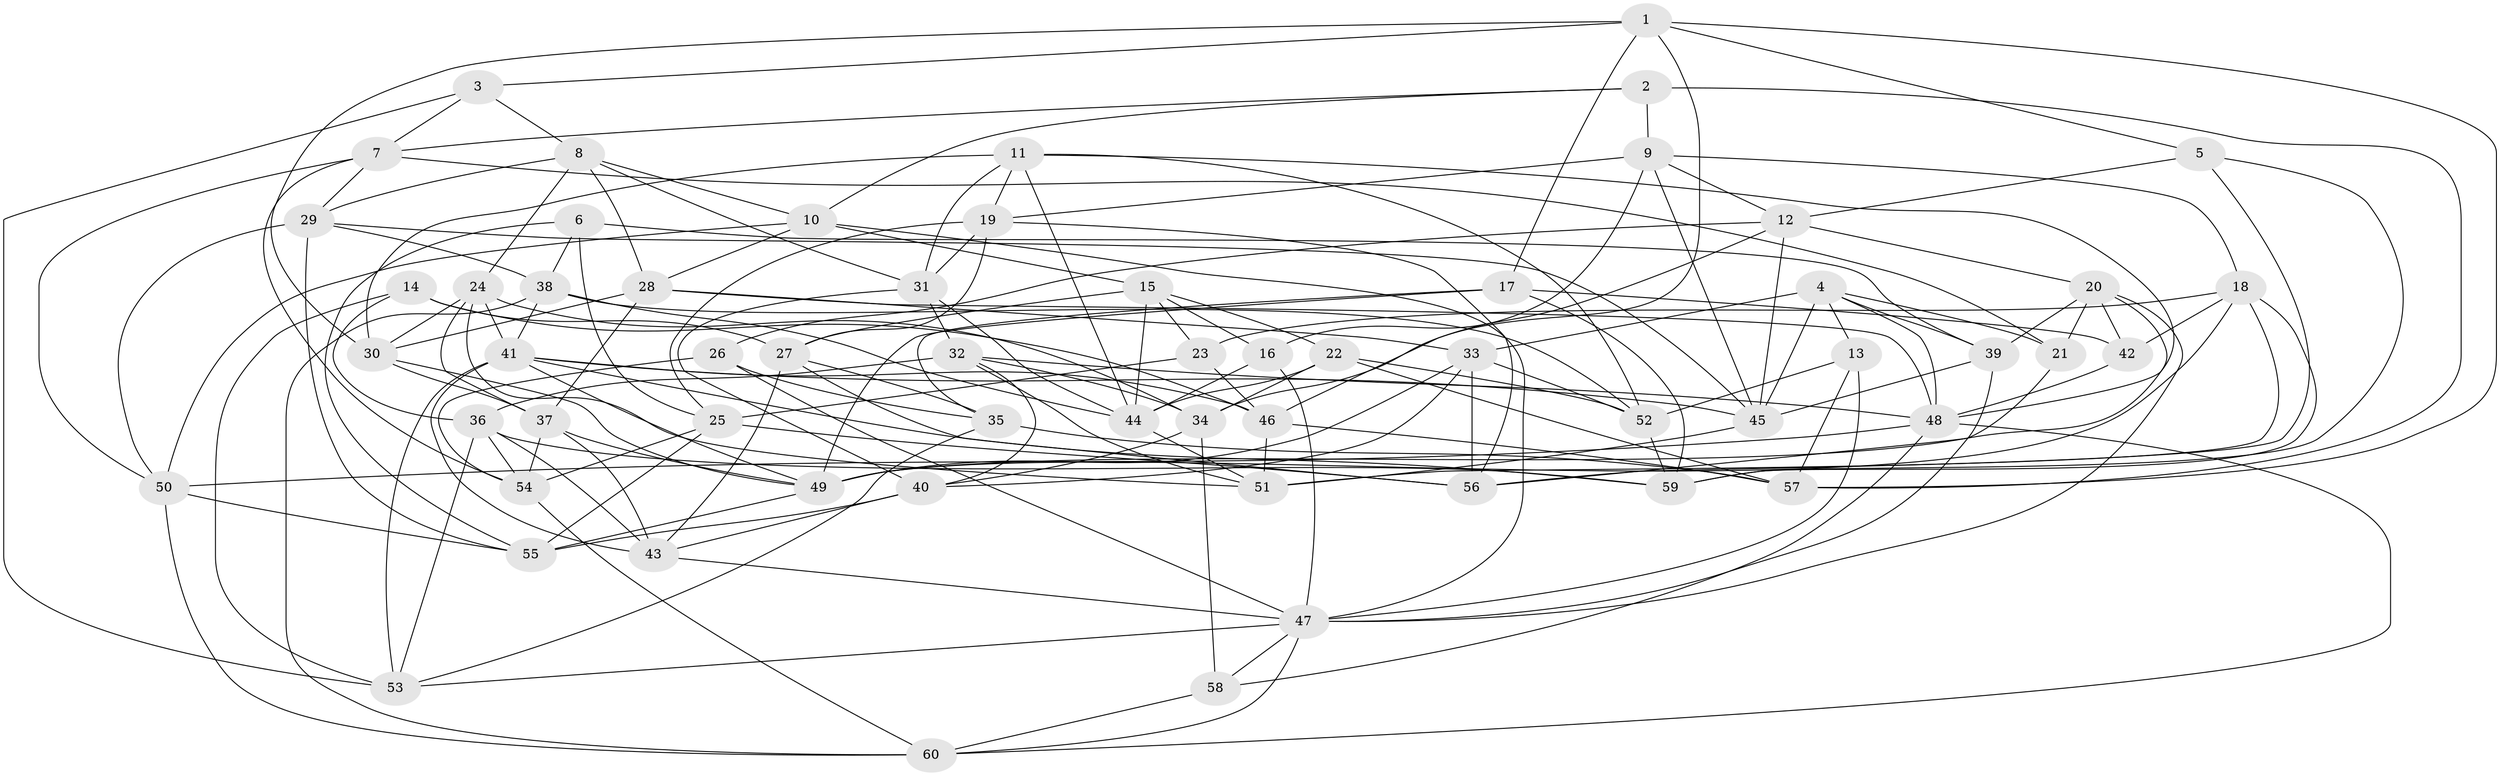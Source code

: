 // original degree distribution, {4: 1.0}
// Generated by graph-tools (version 1.1) at 2025/50/03/09/25 03:50:43]
// undirected, 60 vertices, 172 edges
graph export_dot {
graph [start="1"]
  node [color=gray90,style=filled];
  1;
  2;
  3;
  4;
  5;
  6;
  7;
  8;
  9;
  10;
  11;
  12;
  13;
  14;
  15;
  16;
  17;
  18;
  19;
  20;
  21;
  22;
  23;
  24;
  25;
  26;
  27;
  28;
  29;
  30;
  31;
  32;
  33;
  34;
  35;
  36;
  37;
  38;
  39;
  40;
  41;
  42;
  43;
  44;
  45;
  46;
  47;
  48;
  49;
  50;
  51;
  52;
  53;
  54;
  55;
  56;
  57;
  58;
  59;
  60;
  1 -- 3 [weight=1.0];
  1 -- 5 [weight=1.0];
  1 -- 17 [weight=1.0];
  1 -- 30 [weight=1.0];
  1 -- 46 [weight=1.0];
  1 -- 57 [weight=1.0];
  2 -- 7 [weight=1.0];
  2 -- 9 [weight=1.0];
  2 -- 10 [weight=1.0];
  2 -- 57 [weight=1.0];
  3 -- 7 [weight=1.0];
  3 -- 8 [weight=1.0];
  3 -- 53 [weight=1.0];
  4 -- 13 [weight=1.0];
  4 -- 21 [weight=1.0];
  4 -- 33 [weight=1.0];
  4 -- 39 [weight=1.0];
  4 -- 45 [weight=1.0];
  4 -- 48 [weight=1.0];
  5 -- 12 [weight=1.0];
  5 -- 56 [weight=1.0];
  5 -- 59 [weight=1.0];
  6 -- 25 [weight=1.0];
  6 -- 38 [weight=1.0];
  6 -- 39 [weight=1.0];
  6 -- 55 [weight=1.0];
  7 -- 21 [weight=1.0];
  7 -- 29 [weight=1.0];
  7 -- 50 [weight=1.0];
  7 -- 54 [weight=1.0];
  8 -- 10 [weight=1.0];
  8 -- 24 [weight=1.0];
  8 -- 28 [weight=1.0];
  8 -- 29 [weight=1.0];
  8 -- 31 [weight=1.0];
  9 -- 12 [weight=1.0];
  9 -- 16 [weight=1.0];
  9 -- 18 [weight=1.0];
  9 -- 19 [weight=1.0];
  9 -- 45 [weight=1.0];
  10 -- 15 [weight=1.0];
  10 -- 28 [weight=1.0];
  10 -- 47 [weight=1.0];
  10 -- 50 [weight=1.0];
  11 -- 19 [weight=1.0];
  11 -- 30 [weight=1.0];
  11 -- 31 [weight=1.0];
  11 -- 44 [weight=1.0];
  11 -- 48 [weight=1.0];
  11 -- 52 [weight=1.0];
  12 -- 20 [weight=1.0];
  12 -- 26 [weight=1.0];
  12 -- 34 [weight=1.0];
  12 -- 45 [weight=1.0];
  13 -- 47 [weight=1.0];
  13 -- 52 [weight=1.0];
  13 -- 57 [weight=1.0];
  14 -- 27 [weight=1.0];
  14 -- 36 [weight=1.0];
  14 -- 46 [weight=1.0];
  14 -- 53 [weight=1.0];
  15 -- 16 [weight=1.0];
  15 -- 22 [weight=1.0];
  15 -- 23 [weight=1.0];
  15 -- 27 [weight=1.0];
  15 -- 44 [weight=1.0];
  16 -- 44 [weight=1.0];
  16 -- 47 [weight=1.0];
  17 -- 35 [weight=2.0];
  17 -- 42 [weight=1.0];
  17 -- 49 [weight=1.0];
  17 -- 59 [weight=1.0];
  18 -- 23 [weight=1.0];
  18 -- 42 [weight=1.0];
  18 -- 49 [weight=1.0];
  18 -- 51 [weight=1.0];
  18 -- 59 [weight=1.0];
  19 -- 25 [weight=1.0];
  19 -- 27 [weight=1.0];
  19 -- 31 [weight=1.0];
  19 -- 56 [weight=1.0];
  20 -- 21 [weight=1.0];
  20 -- 39 [weight=1.0];
  20 -- 42 [weight=1.0];
  20 -- 47 [weight=1.0];
  20 -- 49 [weight=1.0];
  21 -- 56 [weight=1.0];
  22 -- 34 [weight=1.0];
  22 -- 44 [weight=2.0];
  22 -- 52 [weight=1.0];
  22 -- 57 [weight=1.0];
  23 -- 25 [weight=1.0];
  23 -- 46 [weight=1.0];
  24 -- 30 [weight=1.0];
  24 -- 34 [weight=1.0];
  24 -- 37 [weight=1.0];
  24 -- 41 [weight=1.0];
  24 -- 51 [weight=1.0];
  25 -- 54 [weight=1.0];
  25 -- 55 [weight=1.0];
  25 -- 56 [weight=1.0];
  26 -- 35 [weight=1.0];
  26 -- 47 [weight=1.0];
  26 -- 54 [weight=1.0];
  27 -- 35 [weight=1.0];
  27 -- 43 [weight=1.0];
  27 -- 56 [weight=1.0];
  28 -- 30 [weight=1.0];
  28 -- 33 [weight=1.0];
  28 -- 37 [weight=1.0];
  28 -- 48 [weight=1.0];
  29 -- 38 [weight=1.0];
  29 -- 45 [weight=1.0];
  29 -- 50 [weight=1.0];
  29 -- 55 [weight=1.0];
  30 -- 37 [weight=1.0];
  30 -- 49 [weight=1.0];
  31 -- 32 [weight=1.0];
  31 -- 40 [weight=1.0];
  31 -- 44 [weight=1.0];
  32 -- 34 [weight=1.0];
  32 -- 36 [weight=1.0];
  32 -- 40 [weight=1.0];
  32 -- 48 [weight=1.0];
  32 -- 51 [weight=1.0];
  33 -- 40 [weight=1.0];
  33 -- 49 [weight=1.0];
  33 -- 52 [weight=1.0];
  33 -- 56 [weight=1.0];
  34 -- 40 [weight=1.0];
  34 -- 58 [weight=1.0];
  35 -- 53 [weight=1.0];
  35 -- 57 [weight=1.0];
  36 -- 43 [weight=1.0];
  36 -- 53 [weight=1.0];
  36 -- 54 [weight=1.0];
  36 -- 59 [weight=1.0];
  37 -- 43 [weight=1.0];
  37 -- 49 [weight=1.0];
  37 -- 54 [weight=1.0];
  38 -- 41 [weight=1.0];
  38 -- 44 [weight=1.0];
  38 -- 52 [weight=1.0];
  38 -- 60 [weight=1.0];
  39 -- 45 [weight=2.0];
  39 -- 47 [weight=1.0];
  40 -- 43 [weight=1.0];
  40 -- 55 [weight=1.0];
  41 -- 43 [weight=1.0];
  41 -- 45 [weight=1.0];
  41 -- 46 [weight=1.0];
  41 -- 49 [weight=1.0];
  41 -- 53 [weight=1.0];
  41 -- 59 [weight=1.0];
  42 -- 48 [weight=1.0];
  43 -- 47 [weight=1.0];
  44 -- 51 [weight=1.0];
  45 -- 51 [weight=1.0];
  46 -- 51 [weight=1.0];
  46 -- 57 [weight=1.0];
  47 -- 53 [weight=1.0];
  47 -- 58 [weight=1.0];
  47 -- 60 [weight=1.0];
  48 -- 50 [weight=1.0];
  48 -- 58 [weight=1.0];
  48 -- 60 [weight=1.0];
  49 -- 55 [weight=1.0];
  50 -- 55 [weight=1.0];
  50 -- 60 [weight=1.0];
  52 -- 59 [weight=1.0];
  54 -- 60 [weight=1.0];
  58 -- 60 [weight=1.0];
}
